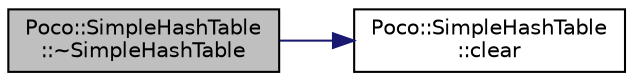 digraph "Poco::SimpleHashTable::~SimpleHashTable"
{
 // LATEX_PDF_SIZE
  edge [fontname="Helvetica",fontsize="10",labelfontname="Helvetica",labelfontsize="10"];
  node [fontname="Helvetica",fontsize="10",shape=record];
  rankdir="LR";
  Node1 [label="Poco::SimpleHashTable\l::~SimpleHashTable",height=0.2,width=0.4,color="black", fillcolor="grey75", style="filled", fontcolor="black",tooltip="Destroys the SimpleHashTable."];
  Node1 -> Node2 [color="midnightblue",fontsize="10",style="solid"];
  Node2 [label="Poco::SimpleHashTable\l::clear",height=0.2,width=0.4,color="black", fillcolor="white", style="filled",URL="$classPoco_1_1SimpleHashTable.html#a3ebe86b993959fe33a8b14e08f99765e",tooltip=" "];
}
